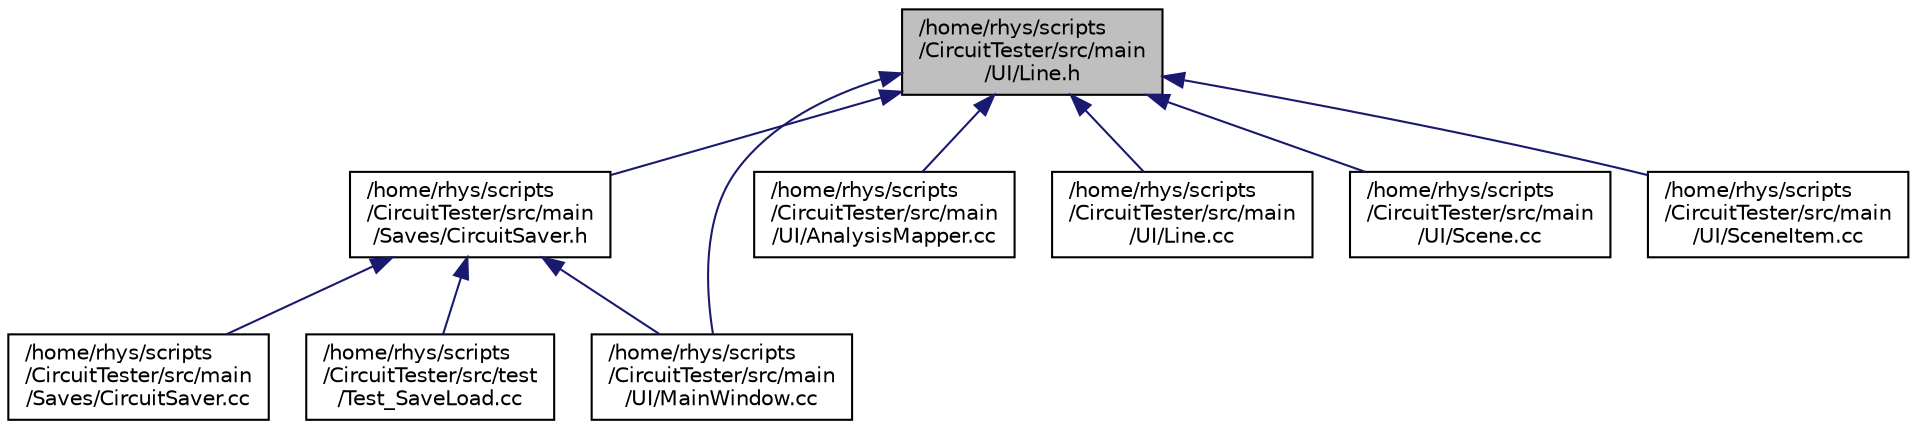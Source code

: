 digraph "/home/rhys/scripts/CircuitTester/src/main/UI/Line.h"
{
 // LATEX_PDF_SIZE
  edge [fontname="Helvetica",fontsize="10",labelfontname="Helvetica",labelfontsize="10"];
  node [fontname="Helvetica",fontsize="10",shape=record];
  Node1 [label="/home/rhys/scripts\l/CircuitTester/src/main\l/UI/Line.h",height=0.2,width=0.4,color="black", fillcolor="grey75", style="filled", fontcolor="black",tooltip=" "];
  Node1 -> Node2 [dir="back",color="midnightblue",fontsize="10",style="solid",fontname="Helvetica"];
  Node2 [label="/home/rhys/scripts\l/CircuitTester/src/main\l/Saves/CircuitSaver.h",height=0.2,width=0.4,color="black", fillcolor="white", style="filled",URL="$CircuitSaver_8h.html",tooltip=" "];
  Node2 -> Node3 [dir="back",color="midnightblue",fontsize="10",style="solid",fontname="Helvetica"];
  Node3 [label="/home/rhys/scripts\l/CircuitTester/src/main\l/Saves/CircuitSaver.cc",height=0.2,width=0.4,color="black", fillcolor="white", style="filled",URL="$CircuitSaver_8cc.html",tooltip=" "];
  Node2 -> Node4 [dir="back",color="midnightblue",fontsize="10",style="solid",fontname="Helvetica"];
  Node4 [label="/home/rhys/scripts\l/CircuitTester/src/main\l/UI/MainWindow.cc",height=0.2,width=0.4,color="black", fillcolor="white", style="filled",URL="$MainWindow_8cc.html",tooltip=" "];
  Node2 -> Node5 [dir="back",color="midnightblue",fontsize="10",style="solid",fontname="Helvetica"];
  Node5 [label="/home/rhys/scripts\l/CircuitTester/src/test\l/Test_SaveLoad.cc",height=0.2,width=0.4,color="black", fillcolor="white", style="filled",URL="$Test__SaveLoad_8cc.html",tooltip=" "];
  Node1 -> Node6 [dir="back",color="midnightblue",fontsize="10",style="solid",fontname="Helvetica"];
  Node6 [label="/home/rhys/scripts\l/CircuitTester/src/main\l/UI/AnalysisMapper.cc",height=0.2,width=0.4,color="black", fillcolor="white", style="filled",URL="$AnalysisMapper_8cc.html",tooltip=" "];
  Node1 -> Node7 [dir="back",color="midnightblue",fontsize="10",style="solid",fontname="Helvetica"];
  Node7 [label="/home/rhys/scripts\l/CircuitTester/src/main\l/UI/Line.cc",height=0.2,width=0.4,color="black", fillcolor="white", style="filled",URL="$Line_8cc.html",tooltip=" "];
  Node1 -> Node4 [dir="back",color="midnightblue",fontsize="10",style="solid",fontname="Helvetica"];
  Node1 -> Node8 [dir="back",color="midnightblue",fontsize="10",style="solid",fontname="Helvetica"];
  Node8 [label="/home/rhys/scripts\l/CircuitTester/src/main\l/UI/Scene.cc",height=0.2,width=0.4,color="black", fillcolor="white", style="filled",URL="$Scene_8cc.html",tooltip=" "];
  Node1 -> Node9 [dir="back",color="midnightblue",fontsize="10",style="solid",fontname="Helvetica"];
  Node9 [label="/home/rhys/scripts\l/CircuitTester/src/main\l/UI/SceneItem.cc",height=0.2,width=0.4,color="black", fillcolor="white", style="filled",URL="$SceneItem_8cc.html",tooltip=" "];
}
